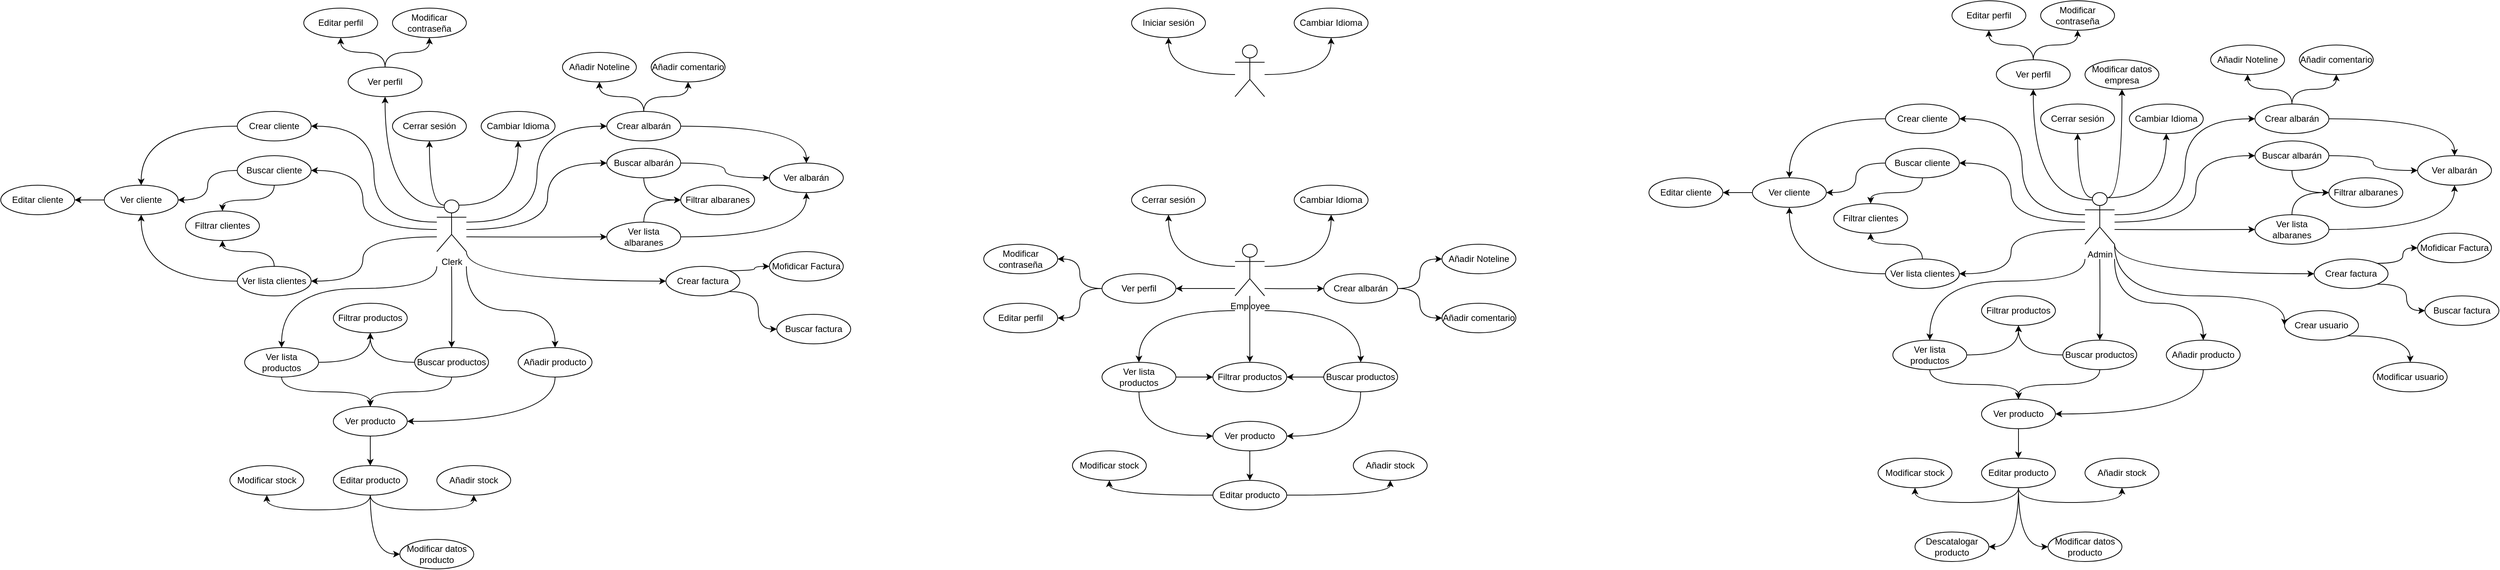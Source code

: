 <mxfile version="24.5.3" type="device">
  <diagram id="t-pnMxglqVL1bs8oML7X" name="Página-1">
    <mxGraphModel dx="4131" dy="1045" grid="1" gridSize="10" guides="1" tooltips="1" connect="1" arrows="1" fold="1" page="1" pageScale="1" pageWidth="1169" pageHeight="827" math="0" shadow="0">
      <root>
        <mxCell id="0" />
        <mxCell id="1" parent="0" />
        <mxCell id="mmlNpVnvn-ikq8rBzPxx-4" style="edgeStyle=orthogonalEdgeStyle;orthogonalLoop=1;jettySize=auto;html=1;entryX=0.5;entryY=1;entryDx=0;entryDy=0;curved=1;" parent="1" target="mmlNpVnvn-ikq8rBzPxx-2" edge="1">
          <mxGeometry relative="1" as="geometry">
            <mxPoint x="280" y="210" as="sourcePoint" />
          </mxGeometry>
        </mxCell>
        <mxCell id="mmlNpVnvn-ikq8rBzPxx-5" style="edgeStyle=orthogonalEdgeStyle;curved=1;orthogonalLoop=1;jettySize=auto;html=1;entryX=0.5;entryY=1;entryDx=0;entryDy=0;" parent="1" target="mmlNpVnvn-ikq8rBzPxx-3" edge="1">
          <mxGeometry relative="1" as="geometry">
            <mxPoint x="320" y="210" as="sourcePoint" />
          </mxGeometry>
        </mxCell>
        <mxCell id="mmlNpVnvn-ikq8rBzPxx-1" value="Invitado&lt;br&gt;" style="shape=umlActor;verticalLabelPosition=bottom;labelBackgroundColor=none;verticalAlign=top;html=1;outlineConnect=0;fontColor=#FFFFFF;" parent="1" vertex="1">
          <mxGeometry x="280" y="170" width="40" height="70" as="geometry" />
        </mxCell>
        <mxCell id="mmlNpVnvn-ikq8rBzPxx-2" value="Iniciar sesión" style="ellipse;whiteSpace=wrap;html=1;align=center;" parent="1" vertex="1">
          <mxGeometry x="140" y="120" width="100" height="40" as="geometry" />
        </mxCell>
        <mxCell id="mmlNpVnvn-ikq8rBzPxx-3" value="Cambiar Idioma" style="ellipse;whiteSpace=wrap;html=1;align=center;" parent="1" vertex="1">
          <mxGeometry x="360" y="120" width="100" height="40" as="geometry" />
        </mxCell>
        <mxCell id="mmlNpVnvn-ikq8rBzPxx-26" style="edgeStyle=orthogonalEdgeStyle;curved=1;orthogonalLoop=1;jettySize=auto;html=1;entryX=1;entryY=0.5;entryDx=0;entryDy=0;" parent="1" target="mmlNpVnvn-ikq8rBzPxx-13" edge="1">
          <mxGeometry relative="1" as="geometry">
            <mxPoint x="280" y="500" as="sourcePoint" />
            <Array as="points">
              <mxPoint x="280" y="500" />
            </Array>
          </mxGeometry>
        </mxCell>
        <mxCell id="mmlNpVnvn-ikq8rBzPxx-27" style="edgeStyle=orthogonalEdgeStyle;curved=1;orthogonalLoop=1;jettySize=auto;html=1;entryX=0;entryY=0.5;entryDx=0;entryDy=0;" parent="1" target="mmlNpVnvn-ikq8rBzPxx-21" edge="1">
          <mxGeometry relative="1" as="geometry">
            <mxPoint x="320" y="500" as="sourcePoint" />
          </mxGeometry>
        </mxCell>
        <mxCell id="mmlNpVnvn-ikq8rBzPxx-29" style="edgeStyle=orthogonalEdgeStyle;curved=1;orthogonalLoop=1;jettySize=auto;html=1;entryX=0.5;entryY=1;entryDx=0;entryDy=0;" parent="1" target="mmlNpVnvn-ikq8rBzPxx-11" edge="1">
          <mxGeometry relative="1" as="geometry">
            <mxPoint x="280" y="470" as="sourcePoint" />
          </mxGeometry>
        </mxCell>
        <mxCell id="mmlNpVnvn-ikq8rBzPxx-30" style="edgeStyle=orthogonalEdgeStyle;curved=1;orthogonalLoop=1;jettySize=auto;html=1;entryX=0.5;entryY=1;entryDx=0;entryDy=0;" parent="1" target="mmlNpVnvn-ikq8rBzPxx-12" edge="1">
          <mxGeometry relative="1" as="geometry">
            <mxPoint x="320" y="470" as="sourcePoint" />
          </mxGeometry>
        </mxCell>
        <mxCell id="mmlNpVnvn-ikq8rBzPxx-33" style="edgeStyle=orthogonalEdgeStyle;curved=1;orthogonalLoop=1;jettySize=auto;html=1;entryX=0.5;entryY=0;entryDx=0;entryDy=0;" parent="1" target="mmlNpVnvn-ikq8rBzPxx-16" edge="1">
          <mxGeometry relative="1" as="geometry">
            <mxPoint x="320" y="530" as="sourcePoint" />
          </mxGeometry>
        </mxCell>
        <mxCell id="mmlNpVnvn-ikq8rBzPxx-45" style="edgeStyle=orthogonalEdgeStyle;curved=1;orthogonalLoop=1;jettySize=auto;html=1;entryX=0.5;entryY=0;entryDx=0;entryDy=0;" parent="1" target="mmlNpVnvn-ikq8rBzPxx-43" edge="1">
          <mxGeometry relative="1" as="geometry">
            <mxPoint x="280" y="530" as="sourcePoint" />
          </mxGeometry>
        </mxCell>
        <mxCell id="y_pkQ9m9Z_-Nu_0SvpAD-1" value="" style="edgeStyle=orthogonalEdgeStyle;rounded=0;orthogonalLoop=1;jettySize=auto;html=1;" edge="1" parent="1" source="mmlNpVnvn-ikq8rBzPxx-8" target="mmlNpVnvn-ikq8rBzPxx-46">
          <mxGeometry relative="1" as="geometry" />
        </mxCell>
        <mxCell id="mmlNpVnvn-ikq8rBzPxx-8" value="Employee" style="shape=umlActor;verticalLabelPosition=bottom;labelBackgroundColor=none;verticalAlign=top;html=1;outlineConnect=0;" parent="1" vertex="1">
          <mxGeometry x="280" y="440" width="40" height="70" as="geometry" />
        </mxCell>
        <mxCell id="mmlNpVnvn-ikq8rBzPxx-11" value="Cerrar sesión" style="ellipse;whiteSpace=wrap;html=1;align=center;" parent="1" vertex="1">
          <mxGeometry x="140" y="360" width="100" height="40" as="geometry" />
        </mxCell>
        <mxCell id="mmlNpVnvn-ikq8rBzPxx-12" value="Cambiar Idioma" style="ellipse;whiteSpace=wrap;html=1;align=center;" parent="1" vertex="1">
          <mxGeometry x="360" y="360" width="100" height="40" as="geometry" />
        </mxCell>
        <mxCell id="mmlNpVnvn-ikq8rBzPxx-39" style="edgeStyle=orthogonalEdgeStyle;curved=1;orthogonalLoop=1;jettySize=auto;html=1;exitX=0;exitY=0.5;exitDx=0;exitDy=0;entryX=1;entryY=0.5;entryDx=0;entryDy=0;" parent="1" source="mmlNpVnvn-ikq8rBzPxx-13" target="mmlNpVnvn-ikq8rBzPxx-14" edge="1">
          <mxGeometry relative="1" as="geometry" />
        </mxCell>
        <mxCell id="mmlNpVnvn-ikq8rBzPxx-40" style="edgeStyle=orthogonalEdgeStyle;curved=1;orthogonalLoop=1;jettySize=auto;html=1;exitX=0;exitY=0.5;exitDx=0;exitDy=0;entryX=1;entryY=0.5;entryDx=0;entryDy=0;" parent="1" source="mmlNpVnvn-ikq8rBzPxx-13" target="mmlNpVnvn-ikq8rBzPxx-15" edge="1">
          <mxGeometry relative="1" as="geometry" />
        </mxCell>
        <mxCell id="mmlNpVnvn-ikq8rBzPxx-13" value="Ver perfil" style="ellipse;whiteSpace=wrap;html=1;align=center;" parent="1" vertex="1">
          <mxGeometry x="100" y="480" width="100" height="40" as="geometry" />
        </mxCell>
        <mxCell id="mmlNpVnvn-ikq8rBzPxx-14" value="Modificar contraseña" style="ellipse;whiteSpace=wrap;html=1;align=center;" parent="1" vertex="1">
          <mxGeometry x="-60" y="440" width="100" height="40" as="geometry" />
        </mxCell>
        <mxCell id="mmlNpVnvn-ikq8rBzPxx-15" value="Editar perfil" style="ellipse;whiteSpace=wrap;html=1;align=center;" parent="1" vertex="1">
          <mxGeometry x="-60" y="520" width="100" height="40" as="geometry" />
        </mxCell>
        <mxCell id="mmlNpVnvn-ikq8rBzPxx-34" style="edgeStyle=orthogonalEdgeStyle;curved=1;orthogonalLoop=1;jettySize=auto;html=1;exitX=0.5;exitY=1;exitDx=0;exitDy=0;entryX=1;entryY=0.5;entryDx=0;entryDy=0;" parent="1" source="mmlNpVnvn-ikq8rBzPxx-16" target="mmlNpVnvn-ikq8rBzPxx-17" edge="1">
          <mxGeometry relative="1" as="geometry" />
        </mxCell>
        <mxCell id="mmlNpVnvn-ikq8rBzPxx-48" style="edgeStyle=orthogonalEdgeStyle;curved=1;orthogonalLoop=1;jettySize=auto;html=1;exitX=0;exitY=0.5;exitDx=0;exitDy=0;entryX=1;entryY=0.5;entryDx=0;entryDy=0;" parent="1" source="mmlNpVnvn-ikq8rBzPxx-16" target="mmlNpVnvn-ikq8rBzPxx-46" edge="1">
          <mxGeometry relative="1" as="geometry" />
        </mxCell>
        <mxCell id="mmlNpVnvn-ikq8rBzPxx-16" value="Buscar productos" style="ellipse;whiteSpace=wrap;html=1;align=center;" parent="1" vertex="1">
          <mxGeometry x="400" y="600" width="100" height="40" as="geometry" />
        </mxCell>
        <mxCell id="mmlNpVnvn-ikq8rBzPxx-35" style="edgeStyle=orthogonalEdgeStyle;curved=1;orthogonalLoop=1;jettySize=auto;html=1;exitX=0.5;exitY=1;exitDx=0;exitDy=0;entryX=0.5;entryY=0;entryDx=0;entryDy=0;" parent="1" source="mmlNpVnvn-ikq8rBzPxx-17" edge="1">
          <mxGeometry relative="1" as="geometry">
            <mxPoint x="300" y="760" as="targetPoint" />
          </mxGeometry>
        </mxCell>
        <mxCell id="mmlNpVnvn-ikq8rBzPxx-17" value="Ver producto" style="ellipse;whiteSpace=wrap;html=1;align=center;" parent="1" vertex="1">
          <mxGeometry x="250" y="680" width="100" height="40" as="geometry" />
        </mxCell>
        <mxCell id="mmlNpVnvn-ikq8rBzPxx-36" style="edgeStyle=orthogonalEdgeStyle;curved=1;orthogonalLoop=1;jettySize=auto;html=1;exitX=1;exitY=0.5;exitDx=0;exitDy=0;entryX=0.5;entryY=1;entryDx=0;entryDy=0;" parent="1" target="mmlNpVnvn-ikq8rBzPxx-20" edge="1">
          <mxGeometry relative="1" as="geometry">
            <mxPoint x="350" y="780" as="sourcePoint" />
          </mxGeometry>
        </mxCell>
        <mxCell id="mmlNpVnvn-ikq8rBzPxx-42" style="edgeStyle=orthogonalEdgeStyle;curved=1;orthogonalLoop=1;jettySize=auto;html=1;exitX=0;exitY=0.5;exitDx=0;exitDy=0;entryX=0.5;entryY=1;entryDx=0;entryDy=0;" parent="1" target="mmlNpVnvn-ikq8rBzPxx-19" edge="1">
          <mxGeometry relative="1" as="geometry">
            <mxPoint x="250" y="780" as="sourcePoint" />
          </mxGeometry>
        </mxCell>
        <mxCell id="mmlNpVnvn-ikq8rBzPxx-19" value="Modificar stock" style="ellipse;whiteSpace=wrap;html=1;align=center;" parent="1" vertex="1">
          <mxGeometry x="60" y="720" width="100" height="40" as="geometry" />
        </mxCell>
        <mxCell id="mmlNpVnvn-ikq8rBzPxx-20" value="Añadir stock" style="ellipse;whiteSpace=wrap;html=1;align=center;" parent="1" vertex="1">
          <mxGeometry x="440" y="720" width="100" height="40" as="geometry" />
        </mxCell>
        <mxCell id="mmlNpVnvn-ikq8rBzPxx-31" style="edgeStyle=orthogonalEdgeStyle;curved=1;orthogonalLoop=1;jettySize=auto;html=1;exitX=1;exitY=0.5;exitDx=0;exitDy=0;entryX=0;entryY=0.5;entryDx=0;entryDy=0;" parent="1" source="mmlNpVnvn-ikq8rBzPxx-21" target="mmlNpVnvn-ikq8rBzPxx-22" edge="1">
          <mxGeometry relative="1" as="geometry" />
        </mxCell>
        <mxCell id="mmlNpVnvn-ikq8rBzPxx-32" style="edgeStyle=orthogonalEdgeStyle;curved=1;orthogonalLoop=1;jettySize=auto;html=1;exitX=1;exitY=0.5;exitDx=0;exitDy=0;entryX=0;entryY=0.5;entryDx=0;entryDy=0;" parent="1" source="mmlNpVnvn-ikq8rBzPxx-21" target="mmlNpVnvn-ikq8rBzPxx-24" edge="1">
          <mxGeometry relative="1" as="geometry" />
        </mxCell>
        <mxCell id="mmlNpVnvn-ikq8rBzPxx-21" value="Crear albarán" style="ellipse;whiteSpace=wrap;html=1;align=center;" parent="1" vertex="1">
          <mxGeometry x="400" y="480" width="100" height="40" as="geometry" />
        </mxCell>
        <mxCell id="mmlNpVnvn-ikq8rBzPxx-22" value="Añadir Noteline" style="ellipse;whiteSpace=wrap;html=1;align=center;" parent="1" vertex="1">
          <mxGeometry x="560" y="440" width="100" height="40" as="geometry" />
        </mxCell>
        <mxCell id="mmlNpVnvn-ikq8rBzPxx-24" value="Añadir comentario" style="ellipse;whiteSpace=wrap;html=1;align=center;" parent="1" vertex="1">
          <mxGeometry x="560" y="520" width="100" height="40" as="geometry" />
        </mxCell>
        <mxCell id="mmlNpVnvn-ikq8rBzPxx-44" style="edgeStyle=orthogonalEdgeStyle;curved=1;orthogonalLoop=1;jettySize=auto;html=1;exitX=0.5;exitY=1;exitDx=0;exitDy=0;entryX=0;entryY=0.5;entryDx=0;entryDy=0;" parent="1" source="mmlNpVnvn-ikq8rBzPxx-43" target="mmlNpVnvn-ikq8rBzPxx-17" edge="1">
          <mxGeometry relative="1" as="geometry" />
        </mxCell>
        <mxCell id="mmlNpVnvn-ikq8rBzPxx-47" style="edgeStyle=orthogonalEdgeStyle;curved=1;orthogonalLoop=1;jettySize=auto;html=1;exitX=1;exitY=0.5;exitDx=0;exitDy=0;entryX=0;entryY=0.5;entryDx=0;entryDy=0;" parent="1" source="mmlNpVnvn-ikq8rBzPxx-43" target="mmlNpVnvn-ikq8rBzPxx-46" edge="1">
          <mxGeometry relative="1" as="geometry" />
        </mxCell>
        <mxCell id="mmlNpVnvn-ikq8rBzPxx-43" value="Ver lista productos" style="ellipse;whiteSpace=wrap;html=1;align=center;" parent="1" vertex="1">
          <mxGeometry x="100" y="600" width="100" height="40" as="geometry" />
        </mxCell>
        <mxCell id="mmlNpVnvn-ikq8rBzPxx-46" value="Filtrar productos" style="ellipse;whiteSpace=wrap;html=1;align=center;" parent="1" vertex="1">
          <mxGeometry x="250" y="600" width="100" height="40" as="geometry" />
        </mxCell>
        <mxCell id="mmlNpVnvn-ikq8rBzPxx-91" value="Editar producto" style="ellipse;whiteSpace=wrap;html=1;align=center;" parent="1" vertex="1">
          <mxGeometry x="250" y="760" width="100" height="40" as="geometry" />
        </mxCell>
        <mxCell id="y_pkQ9m9Z_-Nu_0SvpAD-2" style="edgeStyle=orthogonalEdgeStyle;curved=1;orthogonalLoop=1;jettySize=auto;html=1;entryX=0;entryY=0.5;entryDx=0;entryDy=0;" edge="1" parent="1" target="y_pkQ9m9Z_-Nu_0SvpAD-38">
          <mxGeometry relative="1" as="geometry">
            <mxPoint x="-760" y="410" as="sourcePoint" />
          </mxGeometry>
        </mxCell>
        <mxCell id="y_pkQ9m9Z_-Nu_0SvpAD-3" style="edgeStyle=orthogonalEdgeStyle;curved=1;orthogonalLoop=1;jettySize=auto;html=1;entryX=0.5;entryY=1;entryDx=0;entryDy=0;exitX=0.75;exitY=0.1;exitDx=0;exitDy=0;exitPerimeter=0;" edge="1" parent="1" source="y_pkQ9m9Z_-Nu_0SvpAD-15" target="y_pkQ9m9Z_-Nu_0SvpAD-17">
          <mxGeometry relative="1" as="geometry">
            <mxPoint x="-760" y="390" as="sourcePoint" />
          </mxGeometry>
        </mxCell>
        <mxCell id="y_pkQ9m9Z_-Nu_0SvpAD-4" style="edgeStyle=orthogonalEdgeStyle;curved=1;orthogonalLoop=1;jettySize=auto;html=1;entryX=0.5;entryY=0;entryDx=0;entryDy=0;" edge="1" parent="1" target="y_pkQ9m9Z_-Nu_0SvpAD-43">
          <mxGeometry relative="1" as="geometry">
            <mxPoint x="-800" y="470" as="sourcePoint" />
            <Array as="points">
              <mxPoint x="-800" y="500" />
              <mxPoint x="-1010" y="500" />
            </Array>
          </mxGeometry>
        </mxCell>
        <mxCell id="y_pkQ9m9Z_-Nu_0SvpAD-5" style="edgeStyle=orthogonalEdgeStyle;curved=1;orthogonalLoop=1;jettySize=auto;html=1;" edge="1" parent="1" target="y_pkQ9m9Z_-Nu_0SvpAD-25">
          <mxGeometry relative="1" as="geometry">
            <mxPoint x="-780" y="470" as="sourcePoint" />
          </mxGeometry>
        </mxCell>
        <mxCell id="y_pkQ9m9Z_-Nu_0SvpAD-6" style="edgeStyle=orthogonalEdgeStyle;curved=1;orthogonalLoop=1;jettySize=auto;html=1;entryX=0.5;entryY=0;entryDx=0;entryDy=0;" edge="1" parent="1" target="y_pkQ9m9Z_-Nu_0SvpAD-46">
          <mxGeometry relative="1" as="geometry">
            <mxPoint x="-760" y="470" as="sourcePoint" />
            <Array as="points">
              <mxPoint x="-760" y="530" />
              <mxPoint x="-640" y="530" />
            </Array>
          </mxGeometry>
        </mxCell>
        <mxCell id="y_pkQ9m9Z_-Nu_0SvpAD-7" style="edgeStyle=orthogonalEdgeStyle;curved=1;orthogonalLoop=1;jettySize=auto;html=1;entryX=0.5;entryY=1;entryDx=0;entryDy=0;" edge="1" parent="1" target="y_pkQ9m9Z_-Nu_0SvpAD-20">
          <mxGeometry relative="1" as="geometry">
            <mxPoint x="-790" y="390" as="sourcePoint" />
            <Array as="points">
              <mxPoint x="-870" y="390" />
            </Array>
          </mxGeometry>
        </mxCell>
        <mxCell id="y_pkQ9m9Z_-Nu_0SvpAD-8" style="edgeStyle=orthogonalEdgeStyle;curved=1;orthogonalLoop=1;jettySize=auto;html=1;entryX=1;entryY=0.5;entryDx=0;entryDy=0;" edge="1" parent="1" target="y_pkQ9m9Z_-Nu_0SvpAD-54">
          <mxGeometry relative="1" as="geometry">
            <mxPoint x="-800" y="410" as="sourcePoint" />
          </mxGeometry>
        </mxCell>
        <mxCell id="y_pkQ9m9Z_-Nu_0SvpAD-9" style="edgeStyle=orthogonalEdgeStyle;curved=1;orthogonalLoop=1;jettySize=auto;html=1;entryX=1;entryY=0.5;entryDx=0;entryDy=0;" edge="1" parent="1" target="y_pkQ9m9Z_-Nu_0SvpAD-57">
          <mxGeometry relative="1" as="geometry">
            <mxPoint x="-800" y="420" as="sourcePoint" />
            <Array as="points">
              <mxPoint x="-900" y="420" />
              <mxPoint x="-900" y="340" />
            </Array>
          </mxGeometry>
        </mxCell>
        <mxCell id="y_pkQ9m9Z_-Nu_0SvpAD-10" style="edgeStyle=orthogonalEdgeStyle;curved=1;orthogonalLoop=1;jettySize=auto;html=1;entryX=1;entryY=0.5;entryDx=0;entryDy=0;" edge="1" parent="1" target="y_pkQ9m9Z_-Nu_0SvpAD-52">
          <mxGeometry relative="1" as="geometry">
            <mxPoint x="-800" y="430" as="sourcePoint" />
            <Array as="points">
              <mxPoint x="-900" y="430" />
              <mxPoint x="-900" y="490" />
            </Array>
          </mxGeometry>
        </mxCell>
        <mxCell id="y_pkQ9m9Z_-Nu_0SvpAD-11" style="edgeStyle=orthogonalEdgeStyle;curved=1;orthogonalLoop=1;jettySize=auto;html=1;exitX=0.25;exitY=0.1;exitDx=0;exitDy=0;exitPerimeter=0;entryX=0.5;entryY=1;entryDx=0;entryDy=0;" edge="1" parent="1" source="y_pkQ9m9Z_-Nu_0SvpAD-15" target="y_pkQ9m9Z_-Nu_0SvpAD-16">
          <mxGeometry relative="1" as="geometry">
            <Array as="points">
              <mxPoint x="-810" y="387" />
            </Array>
          </mxGeometry>
        </mxCell>
        <mxCell id="y_pkQ9m9Z_-Nu_0SvpAD-13" style="edgeStyle=orthogonalEdgeStyle;curved=1;orthogonalLoop=1;jettySize=auto;html=1;entryX=0;entryY=0.5;entryDx=0;entryDy=0;" edge="1" parent="1" target="y_pkQ9m9Z_-Nu_0SvpAD-64">
          <mxGeometry relative="1" as="geometry">
            <mxPoint x="-760" y="420" as="sourcePoint" />
            <Array as="points">
              <mxPoint x="-650" y="420" />
              <mxPoint x="-650" y="330" />
            </Array>
          </mxGeometry>
        </mxCell>
        <mxCell id="y_pkQ9m9Z_-Nu_0SvpAD-14" style="edgeStyle=orthogonalEdgeStyle;curved=1;orthogonalLoop=1;jettySize=auto;html=1;entryX=0;entryY=0.5;entryDx=0;entryDy=0;" edge="1" parent="1" target="y_pkQ9m9Z_-Nu_0SvpAD-67">
          <mxGeometry relative="1" as="geometry">
            <mxPoint x="-760" y="430" as="sourcePoint" />
          </mxGeometry>
        </mxCell>
        <mxCell id="y_pkQ9m9Z_-Nu_0SvpAD-72" style="edgeStyle=orthogonalEdgeStyle;rounded=0;orthogonalLoop=1;jettySize=auto;html=1;exitX=1;exitY=1;exitDx=0;exitDy=0;exitPerimeter=0;entryX=0;entryY=0.5;entryDx=0;entryDy=0;curved=1;" edge="1" parent="1" source="y_pkQ9m9Z_-Nu_0SvpAD-15" target="y_pkQ9m9Z_-Nu_0SvpAD-70">
          <mxGeometry relative="1" as="geometry" />
        </mxCell>
        <mxCell id="y_pkQ9m9Z_-Nu_0SvpAD-15" value="Clerk" style="shape=umlActor;verticalLabelPosition=bottom;labelBackgroundColor=none;verticalAlign=top;html=1;outlineConnect=0;" vertex="1" parent="1">
          <mxGeometry x="-800" y="380" width="40" height="70" as="geometry" />
        </mxCell>
        <mxCell id="y_pkQ9m9Z_-Nu_0SvpAD-16" value="Cerrar sesión" style="ellipse;whiteSpace=wrap;html=1;align=center;" vertex="1" parent="1">
          <mxGeometry x="-860" y="260" width="100" height="40" as="geometry" />
        </mxCell>
        <mxCell id="y_pkQ9m9Z_-Nu_0SvpAD-17" value="Cambiar Idioma" style="ellipse;whiteSpace=wrap;html=1;align=center;" vertex="1" parent="1">
          <mxGeometry x="-740" y="260" width="100" height="40" as="geometry" />
        </mxCell>
        <mxCell id="y_pkQ9m9Z_-Nu_0SvpAD-18" style="edgeStyle=orthogonalEdgeStyle;curved=1;orthogonalLoop=1;jettySize=auto;html=1;exitX=0.5;exitY=0;exitDx=0;exitDy=0;entryX=0.5;entryY=1;entryDx=0;entryDy=0;" edge="1" parent="1" source="y_pkQ9m9Z_-Nu_0SvpAD-20" target="y_pkQ9m9Z_-Nu_0SvpAD-22">
          <mxGeometry relative="1" as="geometry" />
        </mxCell>
        <mxCell id="y_pkQ9m9Z_-Nu_0SvpAD-19" style="edgeStyle=orthogonalEdgeStyle;curved=1;orthogonalLoop=1;jettySize=auto;html=1;exitX=0.5;exitY=0;exitDx=0;exitDy=0;entryX=0.5;entryY=1;entryDx=0;entryDy=0;" edge="1" parent="1" source="y_pkQ9m9Z_-Nu_0SvpAD-20" target="y_pkQ9m9Z_-Nu_0SvpAD-21">
          <mxGeometry relative="1" as="geometry" />
        </mxCell>
        <mxCell id="y_pkQ9m9Z_-Nu_0SvpAD-20" value="Ver perfil" style="ellipse;whiteSpace=wrap;html=1;align=center;" vertex="1" parent="1">
          <mxGeometry x="-920" y="200" width="100" height="40" as="geometry" />
        </mxCell>
        <mxCell id="y_pkQ9m9Z_-Nu_0SvpAD-21" value="Modificar contraseña" style="ellipse;whiteSpace=wrap;html=1;align=center;" vertex="1" parent="1">
          <mxGeometry x="-860" y="120" width="100" height="40" as="geometry" />
        </mxCell>
        <mxCell id="y_pkQ9m9Z_-Nu_0SvpAD-22" value="Editar perfil" style="ellipse;whiteSpace=wrap;html=1;align=center;" vertex="1" parent="1">
          <mxGeometry x="-980" y="120" width="100" height="40" as="geometry" />
        </mxCell>
        <mxCell id="y_pkQ9m9Z_-Nu_0SvpAD-23" style="edgeStyle=orthogonalEdgeStyle;curved=1;orthogonalLoop=1;jettySize=auto;html=1;exitX=0.5;exitY=1;exitDx=0;exitDy=0;entryX=0.5;entryY=0;entryDx=0;entryDy=0;" edge="1" parent="1" source="y_pkQ9m9Z_-Nu_0SvpAD-25" target="y_pkQ9m9Z_-Nu_0SvpAD-27">
          <mxGeometry relative="1" as="geometry" />
        </mxCell>
        <mxCell id="y_pkQ9m9Z_-Nu_0SvpAD-24" style="edgeStyle=orthogonalEdgeStyle;curved=1;orthogonalLoop=1;jettySize=auto;html=1;exitX=0;exitY=0.5;exitDx=0;exitDy=0;" edge="1" parent="1" source="y_pkQ9m9Z_-Nu_0SvpAD-25" target="y_pkQ9m9Z_-Nu_0SvpAD-44">
          <mxGeometry relative="1" as="geometry">
            <mxPoint x="-870" y="551" as="targetPoint" />
          </mxGeometry>
        </mxCell>
        <mxCell id="y_pkQ9m9Z_-Nu_0SvpAD-25" value="Buscar productos" style="ellipse;whiteSpace=wrap;html=1;align=center;" vertex="1" parent="1">
          <mxGeometry x="-830" y="580" width="100" height="40" as="geometry" />
        </mxCell>
        <mxCell id="y_pkQ9m9Z_-Nu_0SvpAD-26" style="edgeStyle=orthogonalEdgeStyle;curved=1;orthogonalLoop=1;jettySize=auto;html=1;exitX=0.5;exitY=1;exitDx=0;exitDy=0;entryX=0.5;entryY=0;entryDx=0;entryDy=0;" edge="1" parent="1" source="y_pkQ9m9Z_-Nu_0SvpAD-27" target="y_pkQ9m9Z_-Nu_0SvpAD-32">
          <mxGeometry relative="1" as="geometry" />
        </mxCell>
        <mxCell id="y_pkQ9m9Z_-Nu_0SvpAD-27" value="Ver producto" style="ellipse;whiteSpace=wrap;html=1;align=center;" vertex="1" parent="1">
          <mxGeometry x="-940" y="660" width="100" height="40" as="geometry" />
        </mxCell>
        <mxCell id="y_pkQ9m9Z_-Nu_0SvpAD-28" style="edgeStyle=orthogonalEdgeStyle;curved=1;orthogonalLoop=1;jettySize=auto;html=1;exitX=0.5;exitY=1;exitDx=0;exitDy=0;entryX=0.5;entryY=1;entryDx=0;entryDy=0;" edge="1" parent="1" source="y_pkQ9m9Z_-Nu_0SvpAD-32" target="y_pkQ9m9Z_-Nu_0SvpAD-34">
          <mxGeometry relative="1" as="geometry" />
        </mxCell>
        <mxCell id="y_pkQ9m9Z_-Nu_0SvpAD-29" style="edgeStyle=orthogonalEdgeStyle;curved=1;orthogonalLoop=1;jettySize=auto;html=1;exitX=0.5;exitY=1;exitDx=0;exitDy=0;entryX=0.5;entryY=1;entryDx=0;entryDy=0;" edge="1" parent="1" source="y_pkQ9m9Z_-Nu_0SvpAD-32" target="y_pkQ9m9Z_-Nu_0SvpAD-33">
          <mxGeometry relative="1" as="geometry" />
        </mxCell>
        <mxCell id="y_pkQ9m9Z_-Nu_0SvpAD-31" style="edgeStyle=orthogonalEdgeStyle;curved=1;orthogonalLoop=1;jettySize=auto;html=1;exitX=0.5;exitY=1;exitDx=0;exitDy=0;entryX=0;entryY=0.5;entryDx=0;entryDy=0;" edge="1" parent="1" source="y_pkQ9m9Z_-Nu_0SvpAD-32" target="y_pkQ9m9Z_-Nu_0SvpAD-49">
          <mxGeometry relative="1" as="geometry" />
        </mxCell>
        <mxCell id="y_pkQ9m9Z_-Nu_0SvpAD-32" value="Editar producto" style="ellipse;whiteSpace=wrap;html=1;align=center;" vertex="1" parent="1">
          <mxGeometry x="-940" y="740" width="100" height="40" as="geometry" />
        </mxCell>
        <mxCell id="y_pkQ9m9Z_-Nu_0SvpAD-33" value="Modificar stock" style="ellipse;whiteSpace=wrap;html=1;align=center;" vertex="1" parent="1">
          <mxGeometry x="-1080" y="740" width="100" height="40" as="geometry" />
        </mxCell>
        <mxCell id="y_pkQ9m9Z_-Nu_0SvpAD-34" value="Añadir stock" style="ellipse;whiteSpace=wrap;html=1;align=center;" vertex="1" parent="1">
          <mxGeometry x="-800" y="740" width="100" height="40" as="geometry" />
        </mxCell>
        <mxCell id="y_pkQ9m9Z_-Nu_0SvpAD-35" style="edgeStyle=orthogonalEdgeStyle;curved=1;orthogonalLoop=1;jettySize=auto;html=1;exitX=0.5;exitY=0;exitDx=0;exitDy=0;entryX=0.5;entryY=1;entryDx=0;entryDy=0;" edge="1" parent="1" source="y_pkQ9m9Z_-Nu_0SvpAD-38" target="y_pkQ9m9Z_-Nu_0SvpAD-39">
          <mxGeometry relative="1" as="geometry" />
        </mxCell>
        <mxCell id="y_pkQ9m9Z_-Nu_0SvpAD-36" style="edgeStyle=orthogonalEdgeStyle;curved=1;orthogonalLoop=1;jettySize=auto;html=1;exitX=0.5;exitY=0;exitDx=0;exitDy=0;entryX=0.5;entryY=1;entryDx=0;entryDy=0;" edge="1" parent="1" source="y_pkQ9m9Z_-Nu_0SvpAD-38" target="y_pkQ9m9Z_-Nu_0SvpAD-40">
          <mxGeometry relative="1" as="geometry" />
        </mxCell>
        <mxCell id="y_pkQ9m9Z_-Nu_0SvpAD-37" style="edgeStyle=orthogonalEdgeStyle;curved=1;orthogonalLoop=1;jettySize=auto;html=1;exitX=1;exitY=0.5;exitDx=0;exitDy=0;entryX=0.5;entryY=0;entryDx=0;entryDy=0;" edge="1" parent="1" source="y_pkQ9m9Z_-Nu_0SvpAD-38" target="y_pkQ9m9Z_-Nu_0SvpAD-69">
          <mxGeometry relative="1" as="geometry" />
        </mxCell>
        <mxCell id="y_pkQ9m9Z_-Nu_0SvpAD-38" value="Crear albarán" style="ellipse;whiteSpace=wrap;html=1;align=center;" vertex="1" parent="1">
          <mxGeometry x="-570" y="260" width="100" height="40" as="geometry" />
        </mxCell>
        <mxCell id="y_pkQ9m9Z_-Nu_0SvpAD-39" value="Añadir Noteline" style="ellipse;whiteSpace=wrap;html=1;align=center;" vertex="1" parent="1">
          <mxGeometry x="-630" y="180" width="100" height="40" as="geometry" />
        </mxCell>
        <mxCell id="y_pkQ9m9Z_-Nu_0SvpAD-40" value="Añadir comentario" style="ellipse;whiteSpace=wrap;html=1;align=center;" vertex="1" parent="1">
          <mxGeometry x="-510" y="180" width="100" height="40" as="geometry" />
        </mxCell>
        <mxCell id="y_pkQ9m9Z_-Nu_0SvpAD-41" style="edgeStyle=orthogonalEdgeStyle;curved=1;orthogonalLoop=1;jettySize=auto;html=1;exitX=0.5;exitY=1;exitDx=0;exitDy=0;entryX=0.5;entryY=0;entryDx=0;entryDy=0;" edge="1" parent="1" source="y_pkQ9m9Z_-Nu_0SvpAD-43" target="y_pkQ9m9Z_-Nu_0SvpAD-27">
          <mxGeometry relative="1" as="geometry" />
        </mxCell>
        <mxCell id="y_pkQ9m9Z_-Nu_0SvpAD-42" style="edgeStyle=orthogonalEdgeStyle;curved=1;orthogonalLoop=1;jettySize=auto;html=1;exitX=1;exitY=0.5;exitDx=0;exitDy=0;entryX=0.5;entryY=1;entryDx=0;entryDy=0;" edge="1" parent="1" source="y_pkQ9m9Z_-Nu_0SvpAD-43" target="y_pkQ9m9Z_-Nu_0SvpAD-44">
          <mxGeometry relative="1" as="geometry" />
        </mxCell>
        <mxCell id="y_pkQ9m9Z_-Nu_0SvpAD-43" value="Ver lista productos" style="ellipse;whiteSpace=wrap;html=1;align=center;" vertex="1" parent="1">
          <mxGeometry x="-1060" y="580" width="100" height="40" as="geometry" />
        </mxCell>
        <mxCell id="y_pkQ9m9Z_-Nu_0SvpAD-44" value="Filtrar productos" style="ellipse;whiteSpace=wrap;html=1;align=center;" vertex="1" parent="1">
          <mxGeometry x="-940" y="520" width="100" height="40" as="geometry" />
        </mxCell>
        <mxCell id="y_pkQ9m9Z_-Nu_0SvpAD-45" style="edgeStyle=orthogonalEdgeStyle;curved=1;orthogonalLoop=1;jettySize=auto;html=1;exitX=0.5;exitY=1;exitDx=0;exitDy=0;entryX=1;entryY=0.5;entryDx=0;entryDy=0;" edge="1" parent="1" source="y_pkQ9m9Z_-Nu_0SvpAD-46" target="y_pkQ9m9Z_-Nu_0SvpAD-27">
          <mxGeometry relative="1" as="geometry" />
        </mxCell>
        <mxCell id="y_pkQ9m9Z_-Nu_0SvpAD-46" value="Añadir producto" style="ellipse;whiteSpace=wrap;html=1;align=center;" vertex="1" parent="1">
          <mxGeometry x="-690" y="580" width="100" height="40" as="geometry" />
        </mxCell>
        <mxCell id="y_pkQ9m9Z_-Nu_0SvpAD-49" value="Modificar datos producto" style="ellipse;whiteSpace=wrap;html=1;align=center;" vertex="1" parent="1">
          <mxGeometry x="-850" y="840" width="100" height="40" as="geometry" />
        </mxCell>
        <mxCell id="y_pkQ9m9Z_-Nu_0SvpAD-50" style="edgeStyle=orthogonalEdgeStyle;curved=1;orthogonalLoop=1;jettySize=auto;html=1;exitX=0;exitY=0.5;exitDx=0;exitDy=0;entryX=0.5;entryY=1;entryDx=0;entryDy=0;" edge="1" parent="1" source="y_pkQ9m9Z_-Nu_0SvpAD-52" target="y_pkQ9m9Z_-Nu_0SvpAD-59">
          <mxGeometry relative="1" as="geometry" />
        </mxCell>
        <mxCell id="y_pkQ9m9Z_-Nu_0SvpAD-51" style="edgeStyle=orthogonalEdgeStyle;curved=1;orthogonalLoop=1;jettySize=auto;html=1;exitX=0.5;exitY=0;exitDx=0;exitDy=0;entryX=0.5;entryY=1;entryDx=0;entryDy=0;" edge="1" parent="1" source="y_pkQ9m9Z_-Nu_0SvpAD-52" target="y_pkQ9m9Z_-Nu_0SvpAD-60">
          <mxGeometry relative="1" as="geometry" />
        </mxCell>
        <mxCell id="y_pkQ9m9Z_-Nu_0SvpAD-52" value="Ver lista clientes" style="ellipse;whiteSpace=wrap;html=1;align=center;" vertex="1" parent="1">
          <mxGeometry x="-1070" y="470" width="100" height="40" as="geometry" />
        </mxCell>
        <mxCell id="y_pkQ9m9Z_-Nu_0SvpAD-53" style="edgeStyle=orthogonalEdgeStyle;curved=1;orthogonalLoop=1;jettySize=auto;html=1;exitX=0;exitY=0.5;exitDx=0;exitDy=0;entryX=0.5;entryY=0;entryDx=0;entryDy=0;" edge="1" parent="1" source="y_pkQ9m9Z_-Nu_0SvpAD-54" target="y_pkQ9m9Z_-Nu_0SvpAD-59">
          <mxGeometry relative="1" as="geometry" />
        </mxCell>
        <mxCell id="y_pkQ9m9Z_-Nu_0SvpAD-54" value="Crear cliente" style="ellipse;whiteSpace=wrap;html=1;align=center;" vertex="1" parent="1">
          <mxGeometry x="-1070" y="260" width="100" height="40" as="geometry" />
        </mxCell>
        <mxCell id="y_pkQ9m9Z_-Nu_0SvpAD-55" style="edgeStyle=orthogonalEdgeStyle;curved=1;orthogonalLoop=1;jettySize=auto;html=1;exitX=0;exitY=0.5;exitDx=0;exitDy=0;entryX=1;entryY=0.5;entryDx=0;entryDy=0;" edge="1" parent="1" source="y_pkQ9m9Z_-Nu_0SvpAD-57" target="y_pkQ9m9Z_-Nu_0SvpAD-59">
          <mxGeometry relative="1" as="geometry" />
        </mxCell>
        <mxCell id="y_pkQ9m9Z_-Nu_0SvpAD-56" style="edgeStyle=orthogonalEdgeStyle;curved=1;orthogonalLoop=1;jettySize=auto;html=1;exitX=0.5;exitY=1;exitDx=0;exitDy=0;entryX=0.5;entryY=0;entryDx=0;entryDy=0;" edge="1" parent="1" source="y_pkQ9m9Z_-Nu_0SvpAD-57" target="y_pkQ9m9Z_-Nu_0SvpAD-60">
          <mxGeometry relative="1" as="geometry" />
        </mxCell>
        <mxCell id="y_pkQ9m9Z_-Nu_0SvpAD-57" value="Buscar cliente" style="ellipse;whiteSpace=wrap;html=1;align=center;" vertex="1" parent="1">
          <mxGeometry x="-1070" y="320" width="100" height="40" as="geometry" />
        </mxCell>
        <mxCell id="y_pkQ9m9Z_-Nu_0SvpAD-58" style="edgeStyle=orthogonalEdgeStyle;curved=1;orthogonalLoop=1;jettySize=auto;html=1;exitX=0;exitY=0.5;exitDx=0;exitDy=0;entryX=1;entryY=0.5;entryDx=0;entryDy=0;" edge="1" parent="1" source="y_pkQ9m9Z_-Nu_0SvpAD-59" target="y_pkQ9m9Z_-Nu_0SvpAD-61">
          <mxGeometry relative="1" as="geometry" />
        </mxCell>
        <mxCell id="y_pkQ9m9Z_-Nu_0SvpAD-59" value="Ver cliente" style="ellipse;whiteSpace=wrap;html=1;align=center;" vertex="1" parent="1">
          <mxGeometry x="-1250" y="360" width="100" height="40" as="geometry" />
        </mxCell>
        <mxCell id="y_pkQ9m9Z_-Nu_0SvpAD-60" value="Filtrar clientes" style="ellipse;whiteSpace=wrap;html=1;align=center;" vertex="1" parent="1">
          <mxGeometry x="-1140" y="395" width="100" height="40" as="geometry" />
        </mxCell>
        <mxCell id="y_pkQ9m9Z_-Nu_0SvpAD-61" value="Editar cliente" style="ellipse;whiteSpace=wrap;html=1;align=center;" vertex="1" parent="1">
          <mxGeometry x="-1390" y="360" width="100" height="40" as="geometry" />
        </mxCell>
        <mxCell id="y_pkQ9m9Z_-Nu_0SvpAD-62" style="edgeStyle=orthogonalEdgeStyle;curved=1;orthogonalLoop=1;jettySize=auto;html=1;exitX=0.5;exitY=1;exitDx=0;exitDy=0;entryX=0;entryY=0.5;entryDx=0;entryDy=0;" edge="1" parent="1" source="y_pkQ9m9Z_-Nu_0SvpAD-64" target="y_pkQ9m9Z_-Nu_0SvpAD-68">
          <mxGeometry relative="1" as="geometry" />
        </mxCell>
        <mxCell id="y_pkQ9m9Z_-Nu_0SvpAD-63" style="edgeStyle=orthogonalEdgeStyle;curved=1;orthogonalLoop=1;jettySize=auto;html=1;exitX=1;exitY=0.5;exitDx=0;exitDy=0;entryX=0;entryY=0.5;entryDx=0;entryDy=0;" edge="1" parent="1" source="y_pkQ9m9Z_-Nu_0SvpAD-64" target="y_pkQ9m9Z_-Nu_0SvpAD-69">
          <mxGeometry relative="1" as="geometry" />
        </mxCell>
        <mxCell id="y_pkQ9m9Z_-Nu_0SvpAD-64" value="Buscar albarán" style="ellipse;whiteSpace=wrap;html=1;align=center;" vertex="1" parent="1">
          <mxGeometry x="-570" y="310" width="100" height="40" as="geometry" />
        </mxCell>
        <mxCell id="y_pkQ9m9Z_-Nu_0SvpAD-65" style="edgeStyle=orthogonalEdgeStyle;curved=1;orthogonalLoop=1;jettySize=auto;html=1;exitX=0.5;exitY=0;exitDx=0;exitDy=0;" edge="1" parent="1" source="y_pkQ9m9Z_-Nu_0SvpAD-67">
          <mxGeometry relative="1" as="geometry">
            <mxPoint x="-470" y="380" as="targetPoint" />
            <Array as="points">
              <mxPoint x="-520" y="380" />
            </Array>
          </mxGeometry>
        </mxCell>
        <mxCell id="y_pkQ9m9Z_-Nu_0SvpAD-66" style="edgeStyle=orthogonalEdgeStyle;curved=1;orthogonalLoop=1;jettySize=auto;html=1;exitX=1;exitY=0.5;exitDx=0;exitDy=0;entryX=0.5;entryY=1;entryDx=0;entryDy=0;" edge="1" parent="1" source="y_pkQ9m9Z_-Nu_0SvpAD-67" target="y_pkQ9m9Z_-Nu_0SvpAD-69">
          <mxGeometry relative="1" as="geometry" />
        </mxCell>
        <mxCell id="y_pkQ9m9Z_-Nu_0SvpAD-67" value="Ver lista albaranes" style="ellipse;whiteSpace=wrap;html=1;align=center;" vertex="1" parent="1">
          <mxGeometry x="-570" y="410" width="100" height="40" as="geometry" />
        </mxCell>
        <mxCell id="y_pkQ9m9Z_-Nu_0SvpAD-68" value="Filtrar albaranes" style="ellipse;whiteSpace=wrap;html=1;align=center;" vertex="1" parent="1">
          <mxGeometry x="-470" y="360" width="100" height="40" as="geometry" />
        </mxCell>
        <mxCell id="y_pkQ9m9Z_-Nu_0SvpAD-69" value="Ver albarán" style="ellipse;whiteSpace=wrap;html=1;align=center;" vertex="1" parent="1">
          <mxGeometry x="-350" y="330" width="100" height="40" as="geometry" />
        </mxCell>
        <mxCell id="y_pkQ9m9Z_-Nu_0SvpAD-161" style="edgeStyle=orthogonalEdgeStyle;rounded=0;orthogonalLoop=1;jettySize=auto;html=1;exitX=1;exitY=0;exitDx=0;exitDy=0;entryX=0;entryY=0.5;entryDx=0;entryDy=0;curved=1;" edge="1" parent="1" source="y_pkQ9m9Z_-Nu_0SvpAD-70" target="y_pkQ9m9Z_-Nu_0SvpAD-160">
          <mxGeometry relative="1" as="geometry" />
        </mxCell>
        <mxCell id="y_pkQ9m9Z_-Nu_0SvpAD-163" style="edgeStyle=orthogonalEdgeStyle;rounded=0;orthogonalLoop=1;jettySize=auto;html=1;exitX=1;exitY=1;exitDx=0;exitDy=0;entryX=0;entryY=0.5;entryDx=0;entryDy=0;curved=1;" edge="1" parent="1" source="y_pkQ9m9Z_-Nu_0SvpAD-70" target="y_pkQ9m9Z_-Nu_0SvpAD-159">
          <mxGeometry relative="1" as="geometry">
            <mxPoint x="-350" y="560" as="targetPoint" />
          </mxGeometry>
        </mxCell>
        <mxCell id="y_pkQ9m9Z_-Nu_0SvpAD-70" value="Crear factura" style="ellipse;whiteSpace=wrap;html=1;align=center;" vertex="1" parent="1">
          <mxGeometry x="-490" y="470" width="100" height="40" as="geometry" />
        </mxCell>
        <mxCell id="y_pkQ9m9Z_-Nu_0SvpAD-76" style="edgeStyle=orthogonalEdgeStyle;curved=1;orthogonalLoop=1;jettySize=auto;html=1;entryX=0;entryY=0.5;entryDx=0;entryDy=0;" edge="1" parent="1" target="y_pkQ9m9Z_-Nu_0SvpAD-114">
          <mxGeometry relative="1" as="geometry">
            <mxPoint x="1470" y="400" as="sourcePoint" />
          </mxGeometry>
        </mxCell>
        <mxCell id="y_pkQ9m9Z_-Nu_0SvpAD-77" style="edgeStyle=orthogonalEdgeStyle;curved=1;orthogonalLoop=1;jettySize=auto;html=1;entryX=0.5;entryY=1;entryDx=0;entryDy=0;exitX=0.75;exitY=0.1;exitDx=0;exitDy=0;exitPerimeter=0;" edge="1" parent="1" source="y_pkQ9m9Z_-Nu_0SvpAD-91" target="y_pkQ9m9Z_-Nu_0SvpAD-93">
          <mxGeometry relative="1" as="geometry">
            <mxPoint x="1470" y="380" as="sourcePoint" />
          </mxGeometry>
        </mxCell>
        <mxCell id="y_pkQ9m9Z_-Nu_0SvpAD-78" style="edgeStyle=orthogonalEdgeStyle;curved=1;orthogonalLoop=1;jettySize=auto;html=1;entryX=0.5;entryY=0;entryDx=0;entryDy=0;" edge="1" parent="1" target="y_pkQ9m9Z_-Nu_0SvpAD-119">
          <mxGeometry relative="1" as="geometry">
            <mxPoint x="1430" y="460" as="sourcePoint" />
            <Array as="points">
              <mxPoint x="1430" y="490" />
              <mxPoint x="1220" y="490" />
            </Array>
          </mxGeometry>
        </mxCell>
        <mxCell id="y_pkQ9m9Z_-Nu_0SvpAD-79" style="edgeStyle=orthogonalEdgeStyle;curved=1;orthogonalLoop=1;jettySize=auto;html=1;" edge="1" parent="1" target="y_pkQ9m9Z_-Nu_0SvpAD-101">
          <mxGeometry relative="1" as="geometry">
            <mxPoint x="1450" y="460" as="sourcePoint" />
          </mxGeometry>
        </mxCell>
        <mxCell id="y_pkQ9m9Z_-Nu_0SvpAD-80" style="edgeStyle=orthogonalEdgeStyle;curved=1;orthogonalLoop=1;jettySize=auto;html=1;entryX=0.5;entryY=0;entryDx=0;entryDy=0;" edge="1" parent="1" target="y_pkQ9m9Z_-Nu_0SvpAD-122">
          <mxGeometry relative="1" as="geometry">
            <mxPoint x="1470" y="460" as="sourcePoint" />
            <Array as="points">
              <mxPoint x="1470" y="520" />
              <mxPoint x="1590" y="520" />
            </Array>
          </mxGeometry>
        </mxCell>
        <mxCell id="y_pkQ9m9Z_-Nu_0SvpAD-81" style="edgeStyle=orthogonalEdgeStyle;curved=1;orthogonalLoop=1;jettySize=auto;html=1;entryX=0.5;entryY=1;entryDx=0;entryDy=0;" edge="1" parent="1" target="y_pkQ9m9Z_-Nu_0SvpAD-96">
          <mxGeometry relative="1" as="geometry">
            <mxPoint x="1440" y="380" as="sourcePoint" />
            <Array as="points">
              <mxPoint x="1360" y="380" />
            </Array>
          </mxGeometry>
        </mxCell>
        <mxCell id="y_pkQ9m9Z_-Nu_0SvpAD-82" style="edgeStyle=orthogonalEdgeStyle;curved=1;orthogonalLoop=1;jettySize=auto;html=1;entryX=1;entryY=0.5;entryDx=0;entryDy=0;" edge="1" parent="1" target="y_pkQ9m9Z_-Nu_0SvpAD-130">
          <mxGeometry relative="1" as="geometry">
            <mxPoint x="1430" y="400" as="sourcePoint" />
          </mxGeometry>
        </mxCell>
        <mxCell id="y_pkQ9m9Z_-Nu_0SvpAD-83" style="edgeStyle=orthogonalEdgeStyle;curved=1;orthogonalLoop=1;jettySize=auto;html=1;entryX=1;entryY=0.5;entryDx=0;entryDy=0;" edge="1" parent="1" target="y_pkQ9m9Z_-Nu_0SvpAD-133">
          <mxGeometry relative="1" as="geometry">
            <mxPoint x="1430" y="410" as="sourcePoint" />
            <Array as="points">
              <mxPoint x="1330" y="410" />
              <mxPoint x="1330" y="330" />
            </Array>
          </mxGeometry>
        </mxCell>
        <mxCell id="y_pkQ9m9Z_-Nu_0SvpAD-84" style="edgeStyle=orthogonalEdgeStyle;curved=1;orthogonalLoop=1;jettySize=auto;html=1;entryX=1;entryY=0.5;entryDx=0;entryDy=0;" edge="1" parent="1" target="y_pkQ9m9Z_-Nu_0SvpAD-128">
          <mxGeometry relative="1" as="geometry">
            <mxPoint x="1430" y="420" as="sourcePoint" />
            <Array as="points">
              <mxPoint x="1330" y="420" />
              <mxPoint x="1330" y="480" />
            </Array>
          </mxGeometry>
        </mxCell>
        <mxCell id="y_pkQ9m9Z_-Nu_0SvpAD-85" style="edgeStyle=orthogonalEdgeStyle;curved=1;orthogonalLoop=1;jettySize=auto;html=1;exitX=0.25;exitY=0.1;exitDx=0;exitDy=0;exitPerimeter=0;entryX=0.5;entryY=1;entryDx=0;entryDy=0;" edge="1" parent="1" source="y_pkQ9m9Z_-Nu_0SvpAD-91" target="y_pkQ9m9Z_-Nu_0SvpAD-92">
          <mxGeometry relative="1" as="geometry">
            <Array as="points">
              <mxPoint x="1420" y="377" />
            </Array>
          </mxGeometry>
        </mxCell>
        <mxCell id="y_pkQ9m9Z_-Nu_0SvpAD-86" style="edgeStyle=orthogonalEdgeStyle;curved=1;orthogonalLoop=1;jettySize=auto;html=1;exitX=0.75;exitY=0.1;exitDx=0;exitDy=0;exitPerimeter=0;entryX=0.5;entryY=1;entryDx=0;entryDy=0;" edge="1" parent="1" source="y_pkQ9m9Z_-Nu_0SvpAD-91" target="y_pkQ9m9Z_-Nu_0SvpAD-124">
          <mxGeometry relative="1" as="geometry">
            <Array as="points">
              <mxPoint x="1480" y="377" />
            </Array>
          </mxGeometry>
        </mxCell>
        <mxCell id="y_pkQ9m9Z_-Nu_0SvpAD-87" style="edgeStyle=orthogonalEdgeStyle;curved=1;orthogonalLoop=1;jettySize=auto;html=1;entryX=0;entryY=0.5;entryDx=0;entryDy=0;" edge="1" parent="1" target="y_pkQ9m9Z_-Nu_0SvpAD-140">
          <mxGeometry relative="1" as="geometry">
            <mxPoint x="1470" y="410" as="sourcePoint" />
            <Array as="points">
              <mxPoint x="1580" y="410" />
              <mxPoint x="1580" y="320" />
            </Array>
          </mxGeometry>
        </mxCell>
        <mxCell id="y_pkQ9m9Z_-Nu_0SvpAD-88" style="edgeStyle=orthogonalEdgeStyle;curved=1;orthogonalLoop=1;jettySize=auto;html=1;entryX=0;entryY=0.5;entryDx=0;entryDy=0;" edge="1" parent="1" target="y_pkQ9m9Z_-Nu_0SvpAD-143">
          <mxGeometry relative="1" as="geometry">
            <mxPoint x="1470" y="420" as="sourcePoint" />
          </mxGeometry>
        </mxCell>
        <mxCell id="y_pkQ9m9Z_-Nu_0SvpAD-89" style="edgeStyle=orthogonalEdgeStyle;rounded=0;orthogonalLoop=1;jettySize=auto;html=1;exitX=1;exitY=1;exitDx=0;exitDy=0;exitPerimeter=0;entryX=0;entryY=0.5;entryDx=0;entryDy=0;curved=1;" edge="1" parent="1" source="y_pkQ9m9Z_-Nu_0SvpAD-91" target="y_pkQ9m9Z_-Nu_0SvpAD-146">
          <mxGeometry relative="1" as="geometry" />
        </mxCell>
        <mxCell id="y_pkQ9m9Z_-Nu_0SvpAD-157" style="edgeStyle=orthogonalEdgeStyle;rounded=0;orthogonalLoop=1;jettySize=auto;html=1;exitX=1;exitY=1;exitDx=0;exitDy=0;exitPerimeter=0;entryX=0;entryY=0.5;entryDx=0;entryDy=0;curved=1;" edge="1" parent="1" source="y_pkQ9m9Z_-Nu_0SvpAD-91" target="y_pkQ9m9Z_-Nu_0SvpAD-153">
          <mxGeometry relative="1" as="geometry">
            <mxPoint x="1610" y="530" as="targetPoint" />
            <Array as="points">
              <mxPoint x="1470" y="510" />
              <mxPoint x="1700" y="510" />
            </Array>
          </mxGeometry>
        </mxCell>
        <mxCell id="y_pkQ9m9Z_-Nu_0SvpAD-91" value="Admin" style="shape=umlActor;verticalLabelPosition=bottom;labelBackgroundColor=none;verticalAlign=top;html=1;outlineConnect=0;" vertex="1" parent="1">
          <mxGeometry x="1430" y="370" width="40" height="70" as="geometry" />
        </mxCell>
        <mxCell id="y_pkQ9m9Z_-Nu_0SvpAD-92" value="Cerrar sesión" style="ellipse;whiteSpace=wrap;html=1;align=center;" vertex="1" parent="1">
          <mxGeometry x="1370" y="250" width="100" height="40" as="geometry" />
        </mxCell>
        <mxCell id="y_pkQ9m9Z_-Nu_0SvpAD-93" value="Cambiar Idioma" style="ellipse;whiteSpace=wrap;html=1;align=center;" vertex="1" parent="1">
          <mxGeometry x="1490" y="250" width="100" height="40" as="geometry" />
        </mxCell>
        <mxCell id="y_pkQ9m9Z_-Nu_0SvpAD-94" style="edgeStyle=orthogonalEdgeStyle;curved=1;orthogonalLoop=1;jettySize=auto;html=1;exitX=0.5;exitY=0;exitDx=0;exitDy=0;entryX=0.5;entryY=1;entryDx=0;entryDy=0;" edge="1" parent="1" source="y_pkQ9m9Z_-Nu_0SvpAD-96" target="y_pkQ9m9Z_-Nu_0SvpAD-98">
          <mxGeometry relative="1" as="geometry" />
        </mxCell>
        <mxCell id="y_pkQ9m9Z_-Nu_0SvpAD-95" style="edgeStyle=orthogonalEdgeStyle;curved=1;orthogonalLoop=1;jettySize=auto;html=1;exitX=0.5;exitY=0;exitDx=0;exitDy=0;entryX=0.5;entryY=1;entryDx=0;entryDy=0;" edge="1" parent="1" source="y_pkQ9m9Z_-Nu_0SvpAD-96" target="y_pkQ9m9Z_-Nu_0SvpAD-97">
          <mxGeometry relative="1" as="geometry" />
        </mxCell>
        <mxCell id="y_pkQ9m9Z_-Nu_0SvpAD-96" value="Ver perfil" style="ellipse;whiteSpace=wrap;html=1;align=center;" vertex="1" parent="1">
          <mxGeometry x="1310" y="190" width="100" height="40" as="geometry" />
        </mxCell>
        <mxCell id="y_pkQ9m9Z_-Nu_0SvpAD-97" value="Modificar contraseña" style="ellipse;whiteSpace=wrap;html=1;align=center;" vertex="1" parent="1">
          <mxGeometry x="1370" y="110" width="100" height="40" as="geometry" />
        </mxCell>
        <mxCell id="y_pkQ9m9Z_-Nu_0SvpAD-98" value="Editar perfil" style="ellipse;whiteSpace=wrap;html=1;align=center;" vertex="1" parent="1">
          <mxGeometry x="1250" y="110" width="100" height="40" as="geometry" />
        </mxCell>
        <mxCell id="y_pkQ9m9Z_-Nu_0SvpAD-99" style="edgeStyle=orthogonalEdgeStyle;curved=1;orthogonalLoop=1;jettySize=auto;html=1;exitX=0.5;exitY=1;exitDx=0;exitDy=0;entryX=0.5;entryY=0;entryDx=0;entryDy=0;" edge="1" parent="1" source="y_pkQ9m9Z_-Nu_0SvpAD-101" target="y_pkQ9m9Z_-Nu_0SvpAD-103">
          <mxGeometry relative="1" as="geometry" />
        </mxCell>
        <mxCell id="y_pkQ9m9Z_-Nu_0SvpAD-100" style="edgeStyle=orthogonalEdgeStyle;curved=1;orthogonalLoop=1;jettySize=auto;html=1;exitX=0;exitY=0.5;exitDx=0;exitDy=0;" edge="1" parent="1" source="y_pkQ9m9Z_-Nu_0SvpAD-101" target="y_pkQ9m9Z_-Nu_0SvpAD-120">
          <mxGeometry relative="1" as="geometry">
            <mxPoint x="1360" y="541" as="targetPoint" />
          </mxGeometry>
        </mxCell>
        <mxCell id="y_pkQ9m9Z_-Nu_0SvpAD-101" value="Buscar productos" style="ellipse;whiteSpace=wrap;html=1;align=center;" vertex="1" parent="1">
          <mxGeometry x="1400" y="570" width="100" height="40" as="geometry" />
        </mxCell>
        <mxCell id="y_pkQ9m9Z_-Nu_0SvpAD-102" style="edgeStyle=orthogonalEdgeStyle;curved=1;orthogonalLoop=1;jettySize=auto;html=1;exitX=0.5;exitY=1;exitDx=0;exitDy=0;entryX=0.5;entryY=0;entryDx=0;entryDy=0;" edge="1" parent="1" source="y_pkQ9m9Z_-Nu_0SvpAD-103" target="y_pkQ9m9Z_-Nu_0SvpAD-108">
          <mxGeometry relative="1" as="geometry" />
        </mxCell>
        <mxCell id="y_pkQ9m9Z_-Nu_0SvpAD-103" value="Ver producto" style="ellipse;whiteSpace=wrap;html=1;align=center;" vertex="1" parent="1">
          <mxGeometry x="1290" y="650" width="100" height="40" as="geometry" />
        </mxCell>
        <mxCell id="y_pkQ9m9Z_-Nu_0SvpAD-104" style="edgeStyle=orthogonalEdgeStyle;curved=1;orthogonalLoop=1;jettySize=auto;html=1;exitX=0.5;exitY=1;exitDx=0;exitDy=0;entryX=0.5;entryY=1;entryDx=0;entryDy=0;" edge="1" parent="1" source="y_pkQ9m9Z_-Nu_0SvpAD-108" target="y_pkQ9m9Z_-Nu_0SvpAD-110">
          <mxGeometry relative="1" as="geometry" />
        </mxCell>
        <mxCell id="y_pkQ9m9Z_-Nu_0SvpAD-105" style="edgeStyle=orthogonalEdgeStyle;curved=1;orthogonalLoop=1;jettySize=auto;html=1;exitX=0.5;exitY=1;exitDx=0;exitDy=0;entryX=0.5;entryY=1;entryDx=0;entryDy=0;" edge="1" parent="1" source="y_pkQ9m9Z_-Nu_0SvpAD-108" target="y_pkQ9m9Z_-Nu_0SvpAD-109">
          <mxGeometry relative="1" as="geometry" />
        </mxCell>
        <mxCell id="y_pkQ9m9Z_-Nu_0SvpAD-106" style="edgeStyle=orthogonalEdgeStyle;curved=1;orthogonalLoop=1;jettySize=auto;html=1;exitX=0.5;exitY=1;exitDx=0;exitDy=0;entryX=1;entryY=0.5;entryDx=0;entryDy=0;" edge="1" parent="1" source="y_pkQ9m9Z_-Nu_0SvpAD-108" target="y_pkQ9m9Z_-Nu_0SvpAD-123">
          <mxGeometry relative="1" as="geometry" />
        </mxCell>
        <mxCell id="y_pkQ9m9Z_-Nu_0SvpAD-107" style="edgeStyle=orthogonalEdgeStyle;curved=1;orthogonalLoop=1;jettySize=auto;html=1;exitX=0.5;exitY=1;exitDx=0;exitDy=0;entryX=0;entryY=0.5;entryDx=0;entryDy=0;" edge="1" parent="1" source="y_pkQ9m9Z_-Nu_0SvpAD-108" target="y_pkQ9m9Z_-Nu_0SvpAD-125">
          <mxGeometry relative="1" as="geometry" />
        </mxCell>
        <mxCell id="y_pkQ9m9Z_-Nu_0SvpAD-108" value="Editar producto" style="ellipse;whiteSpace=wrap;html=1;align=center;" vertex="1" parent="1">
          <mxGeometry x="1290" y="730" width="100" height="40" as="geometry" />
        </mxCell>
        <mxCell id="y_pkQ9m9Z_-Nu_0SvpAD-109" value="Modificar stock" style="ellipse;whiteSpace=wrap;html=1;align=center;" vertex="1" parent="1">
          <mxGeometry x="1150" y="730" width="100" height="40" as="geometry" />
        </mxCell>
        <mxCell id="y_pkQ9m9Z_-Nu_0SvpAD-110" value="Añadir stock" style="ellipse;whiteSpace=wrap;html=1;align=center;" vertex="1" parent="1">
          <mxGeometry x="1430" y="730" width="100" height="40" as="geometry" />
        </mxCell>
        <mxCell id="y_pkQ9m9Z_-Nu_0SvpAD-111" style="edgeStyle=orthogonalEdgeStyle;curved=1;orthogonalLoop=1;jettySize=auto;html=1;exitX=0.5;exitY=0;exitDx=0;exitDy=0;entryX=0.5;entryY=1;entryDx=0;entryDy=0;" edge="1" parent="1" source="y_pkQ9m9Z_-Nu_0SvpAD-114" target="y_pkQ9m9Z_-Nu_0SvpAD-115">
          <mxGeometry relative="1" as="geometry" />
        </mxCell>
        <mxCell id="y_pkQ9m9Z_-Nu_0SvpAD-112" style="edgeStyle=orthogonalEdgeStyle;curved=1;orthogonalLoop=1;jettySize=auto;html=1;exitX=0.5;exitY=0;exitDx=0;exitDy=0;entryX=0.5;entryY=1;entryDx=0;entryDy=0;" edge="1" parent="1" source="y_pkQ9m9Z_-Nu_0SvpAD-114" target="y_pkQ9m9Z_-Nu_0SvpAD-116">
          <mxGeometry relative="1" as="geometry" />
        </mxCell>
        <mxCell id="y_pkQ9m9Z_-Nu_0SvpAD-113" style="edgeStyle=orthogonalEdgeStyle;curved=1;orthogonalLoop=1;jettySize=auto;html=1;exitX=1;exitY=0.5;exitDx=0;exitDy=0;entryX=0.5;entryY=0;entryDx=0;entryDy=0;" edge="1" parent="1" source="y_pkQ9m9Z_-Nu_0SvpAD-114" target="y_pkQ9m9Z_-Nu_0SvpAD-145">
          <mxGeometry relative="1" as="geometry" />
        </mxCell>
        <mxCell id="y_pkQ9m9Z_-Nu_0SvpAD-114" value="Crear albarán" style="ellipse;whiteSpace=wrap;html=1;align=center;" vertex="1" parent="1">
          <mxGeometry x="1660" y="250" width="100" height="40" as="geometry" />
        </mxCell>
        <mxCell id="y_pkQ9m9Z_-Nu_0SvpAD-115" value="Añadir Noteline" style="ellipse;whiteSpace=wrap;html=1;align=center;" vertex="1" parent="1">
          <mxGeometry x="1600" y="170" width="100" height="40" as="geometry" />
        </mxCell>
        <mxCell id="y_pkQ9m9Z_-Nu_0SvpAD-116" value="Añadir comentario" style="ellipse;whiteSpace=wrap;html=1;align=center;" vertex="1" parent="1">
          <mxGeometry x="1720" y="170" width="100" height="40" as="geometry" />
        </mxCell>
        <mxCell id="y_pkQ9m9Z_-Nu_0SvpAD-117" style="edgeStyle=orthogonalEdgeStyle;curved=1;orthogonalLoop=1;jettySize=auto;html=1;exitX=0.5;exitY=1;exitDx=0;exitDy=0;entryX=0.5;entryY=0;entryDx=0;entryDy=0;" edge="1" parent="1" source="y_pkQ9m9Z_-Nu_0SvpAD-119" target="y_pkQ9m9Z_-Nu_0SvpAD-103">
          <mxGeometry relative="1" as="geometry" />
        </mxCell>
        <mxCell id="y_pkQ9m9Z_-Nu_0SvpAD-118" style="edgeStyle=orthogonalEdgeStyle;curved=1;orthogonalLoop=1;jettySize=auto;html=1;exitX=1;exitY=0.5;exitDx=0;exitDy=0;entryX=0.5;entryY=1;entryDx=0;entryDy=0;" edge="1" parent="1" source="y_pkQ9m9Z_-Nu_0SvpAD-119" target="y_pkQ9m9Z_-Nu_0SvpAD-120">
          <mxGeometry relative="1" as="geometry" />
        </mxCell>
        <mxCell id="y_pkQ9m9Z_-Nu_0SvpAD-119" value="Ver lista productos" style="ellipse;whiteSpace=wrap;html=1;align=center;" vertex="1" parent="1">
          <mxGeometry x="1170" y="570" width="100" height="40" as="geometry" />
        </mxCell>
        <mxCell id="y_pkQ9m9Z_-Nu_0SvpAD-120" value="Filtrar productos" style="ellipse;whiteSpace=wrap;html=1;align=center;" vertex="1" parent="1">
          <mxGeometry x="1290" y="510" width="100" height="40" as="geometry" />
        </mxCell>
        <mxCell id="y_pkQ9m9Z_-Nu_0SvpAD-121" style="edgeStyle=orthogonalEdgeStyle;curved=1;orthogonalLoop=1;jettySize=auto;html=1;exitX=0.5;exitY=1;exitDx=0;exitDy=0;entryX=1;entryY=0.5;entryDx=0;entryDy=0;" edge="1" parent="1" source="y_pkQ9m9Z_-Nu_0SvpAD-122" target="y_pkQ9m9Z_-Nu_0SvpAD-103">
          <mxGeometry relative="1" as="geometry" />
        </mxCell>
        <mxCell id="y_pkQ9m9Z_-Nu_0SvpAD-122" value="Añadir producto" style="ellipse;whiteSpace=wrap;html=1;align=center;" vertex="1" parent="1">
          <mxGeometry x="1540" y="570" width="100" height="40" as="geometry" />
        </mxCell>
        <mxCell id="y_pkQ9m9Z_-Nu_0SvpAD-123" value="Descatalogar producto" style="ellipse;whiteSpace=wrap;html=1;align=center;" vertex="1" parent="1">
          <mxGeometry x="1200" y="830" width="100" height="40" as="geometry" />
        </mxCell>
        <mxCell id="y_pkQ9m9Z_-Nu_0SvpAD-124" value="Modificar datos empresa" style="ellipse;whiteSpace=wrap;html=1;align=center;" vertex="1" parent="1">
          <mxGeometry x="1430" y="190" width="100" height="40" as="geometry" />
        </mxCell>
        <mxCell id="y_pkQ9m9Z_-Nu_0SvpAD-125" value="Modificar datos producto" style="ellipse;whiteSpace=wrap;html=1;align=center;" vertex="1" parent="1">
          <mxGeometry x="1380" y="830" width="100" height="40" as="geometry" />
        </mxCell>
        <mxCell id="y_pkQ9m9Z_-Nu_0SvpAD-126" style="edgeStyle=orthogonalEdgeStyle;curved=1;orthogonalLoop=1;jettySize=auto;html=1;exitX=0;exitY=0.5;exitDx=0;exitDy=0;entryX=0.5;entryY=1;entryDx=0;entryDy=0;" edge="1" parent="1" source="y_pkQ9m9Z_-Nu_0SvpAD-128" target="y_pkQ9m9Z_-Nu_0SvpAD-135">
          <mxGeometry relative="1" as="geometry" />
        </mxCell>
        <mxCell id="y_pkQ9m9Z_-Nu_0SvpAD-127" style="edgeStyle=orthogonalEdgeStyle;curved=1;orthogonalLoop=1;jettySize=auto;html=1;exitX=0.5;exitY=0;exitDx=0;exitDy=0;entryX=0.5;entryY=1;entryDx=0;entryDy=0;" edge="1" parent="1" source="y_pkQ9m9Z_-Nu_0SvpAD-128" target="y_pkQ9m9Z_-Nu_0SvpAD-136">
          <mxGeometry relative="1" as="geometry" />
        </mxCell>
        <mxCell id="y_pkQ9m9Z_-Nu_0SvpAD-128" value="Ver lista clientes" style="ellipse;whiteSpace=wrap;html=1;align=center;" vertex="1" parent="1">
          <mxGeometry x="1160" y="460" width="100" height="40" as="geometry" />
        </mxCell>
        <mxCell id="y_pkQ9m9Z_-Nu_0SvpAD-129" style="edgeStyle=orthogonalEdgeStyle;curved=1;orthogonalLoop=1;jettySize=auto;html=1;exitX=0;exitY=0.5;exitDx=0;exitDy=0;entryX=0.5;entryY=0;entryDx=0;entryDy=0;" edge="1" parent="1" source="y_pkQ9m9Z_-Nu_0SvpAD-130" target="y_pkQ9m9Z_-Nu_0SvpAD-135">
          <mxGeometry relative="1" as="geometry" />
        </mxCell>
        <mxCell id="y_pkQ9m9Z_-Nu_0SvpAD-130" value="Crear cliente" style="ellipse;whiteSpace=wrap;html=1;align=center;" vertex="1" parent="1">
          <mxGeometry x="1160" y="250" width="100" height="40" as="geometry" />
        </mxCell>
        <mxCell id="y_pkQ9m9Z_-Nu_0SvpAD-131" style="edgeStyle=orthogonalEdgeStyle;curved=1;orthogonalLoop=1;jettySize=auto;html=1;exitX=0;exitY=0.5;exitDx=0;exitDy=0;entryX=1;entryY=0.5;entryDx=0;entryDy=0;" edge="1" parent="1" source="y_pkQ9m9Z_-Nu_0SvpAD-133" target="y_pkQ9m9Z_-Nu_0SvpAD-135">
          <mxGeometry relative="1" as="geometry" />
        </mxCell>
        <mxCell id="y_pkQ9m9Z_-Nu_0SvpAD-132" style="edgeStyle=orthogonalEdgeStyle;curved=1;orthogonalLoop=1;jettySize=auto;html=1;exitX=0.5;exitY=1;exitDx=0;exitDy=0;entryX=0.5;entryY=0;entryDx=0;entryDy=0;" edge="1" parent="1" source="y_pkQ9m9Z_-Nu_0SvpAD-133" target="y_pkQ9m9Z_-Nu_0SvpAD-136">
          <mxGeometry relative="1" as="geometry" />
        </mxCell>
        <mxCell id="y_pkQ9m9Z_-Nu_0SvpAD-133" value="Buscar cliente" style="ellipse;whiteSpace=wrap;html=1;align=center;" vertex="1" parent="1">
          <mxGeometry x="1160" y="310" width="100" height="40" as="geometry" />
        </mxCell>
        <mxCell id="y_pkQ9m9Z_-Nu_0SvpAD-134" style="edgeStyle=orthogonalEdgeStyle;curved=1;orthogonalLoop=1;jettySize=auto;html=1;exitX=0;exitY=0.5;exitDx=0;exitDy=0;entryX=1;entryY=0.5;entryDx=0;entryDy=0;" edge="1" parent="1" source="y_pkQ9m9Z_-Nu_0SvpAD-135" target="y_pkQ9m9Z_-Nu_0SvpAD-137">
          <mxGeometry relative="1" as="geometry" />
        </mxCell>
        <mxCell id="y_pkQ9m9Z_-Nu_0SvpAD-135" value="Ver cliente" style="ellipse;whiteSpace=wrap;html=1;align=center;" vertex="1" parent="1">
          <mxGeometry x="980" y="350" width="100" height="40" as="geometry" />
        </mxCell>
        <mxCell id="y_pkQ9m9Z_-Nu_0SvpAD-136" value="Filtrar clientes" style="ellipse;whiteSpace=wrap;html=1;align=center;" vertex="1" parent="1">
          <mxGeometry x="1090" y="385" width="100" height="40" as="geometry" />
        </mxCell>
        <mxCell id="y_pkQ9m9Z_-Nu_0SvpAD-137" value="Editar cliente" style="ellipse;whiteSpace=wrap;html=1;align=center;" vertex="1" parent="1">
          <mxGeometry x="840" y="350" width="100" height="40" as="geometry" />
        </mxCell>
        <mxCell id="y_pkQ9m9Z_-Nu_0SvpAD-138" style="edgeStyle=orthogonalEdgeStyle;curved=1;orthogonalLoop=1;jettySize=auto;html=1;exitX=0.5;exitY=1;exitDx=0;exitDy=0;entryX=0;entryY=0.5;entryDx=0;entryDy=0;" edge="1" parent="1" source="y_pkQ9m9Z_-Nu_0SvpAD-140" target="y_pkQ9m9Z_-Nu_0SvpAD-144">
          <mxGeometry relative="1" as="geometry" />
        </mxCell>
        <mxCell id="y_pkQ9m9Z_-Nu_0SvpAD-139" style="edgeStyle=orthogonalEdgeStyle;curved=1;orthogonalLoop=1;jettySize=auto;html=1;exitX=1;exitY=0.5;exitDx=0;exitDy=0;entryX=0;entryY=0.5;entryDx=0;entryDy=0;" edge="1" parent="1" source="y_pkQ9m9Z_-Nu_0SvpAD-140" target="y_pkQ9m9Z_-Nu_0SvpAD-145">
          <mxGeometry relative="1" as="geometry" />
        </mxCell>
        <mxCell id="y_pkQ9m9Z_-Nu_0SvpAD-140" value="Buscar albarán" style="ellipse;whiteSpace=wrap;html=1;align=center;" vertex="1" parent="1">
          <mxGeometry x="1660" y="300" width="100" height="40" as="geometry" />
        </mxCell>
        <mxCell id="y_pkQ9m9Z_-Nu_0SvpAD-141" style="edgeStyle=orthogonalEdgeStyle;curved=1;orthogonalLoop=1;jettySize=auto;html=1;exitX=0.5;exitY=0;exitDx=0;exitDy=0;" edge="1" parent="1" source="y_pkQ9m9Z_-Nu_0SvpAD-143">
          <mxGeometry relative="1" as="geometry">
            <mxPoint x="1760" y="370" as="targetPoint" />
            <Array as="points">
              <mxPoint x="1710" y="370" />
            </Array>
          </mxGeometry>
        </mxCell>
        <mxCell id="y_pkQ9m9Z_-Nu_0SvpAD-142" style="edgeStyle=orthogonalEdgeStyle;curved=1;orthogonalLoop=1;jettySize=auto;html=1;exitX=1;exitY=0.5;exitDx=0;exitDy=0;entryX=0.5;entryY=1;entryDx=0;entryDy=0;" edge="1" parent="1" source="y_pkQ9m9Z_-Nu_0SvpAD-143" target="y_pkQ9m9Z_-Nu_0SvpAD-145">
          <mxGeometry relative="1" as="geometry" />
        </mxCell>
        <mxCell id="y_pkQ9m9Z_-Nu_0SvpAD-143" value="Ver lista albaranes" style="ellipse;whiteSpace=wrap;html=1;align=center;" vertex="1" parent="1">
          <mxGeometry x="1660" y="400" width="100" height="40" as="geometry" />
        </mxCell>
        <mxCell id="y_pkQ9m9Z_-Nu_0SvpAD-144" value="Filtrar albaranes" style="ellipse;whiteSpace=wrap;html=1;align=center;" vertex="1" parent="1">
          <mxGeometry x="1760" y="350" width="100" height="40" as="geometry" />
        </mxCell>
        <mxCell id="y_pkQ9m9Z_-Nu_0SvpAD-145" value="Ver albarán" style="ellipse;whiteSpace=wrap;html=1;align=center;" vertex="1" parent="1">
          <mxGeometry x="1880" y="320" width="100" height="40" as="geometry" />
        </mxCell>
        <mxCell id="y_pkQ9m9Z_-Nu_0SvpAD-151" style="edgeStyle=orthogonalEdgeStyle;rounded=0;orthogonalLoop=1;jettySize=auto;html=1;exitX=1;exitY=0;exitDx=0;exitDy=0;curved=1;" edge="1" parent="1" source="y_pkQ9m9Z_-Nu_0SvpAD-146" target="y_pkQ9m9Z_-Nu_0SvpAD-149">
          <mxGeometry relative="1" as="geometry">
            <mxPoint x="1870" y="460" as="targetPoint" />
          </mxGeometry>
        </mxCell>
        <mxCell id="y_pkQ9m9Z_-Nu_0SvpAD-152" style="edgeStyle=orthogonalEdgeStyle;rounded=0;orthogonalLoop=1;jettySize=auto;html=1;exitX=1;exitY=1;exitDx=0;exitDy=0;entryX=0;entryY=0.5;entryDx=0;entryDy=0;curved=1;" edge="1" parent="1" source="y_pkQ9m9Z_-Nu_0SvpAD-146" target="y_pkQ9m9Z_-Nu_0SvpAD-147">
          <mxGeometry relative="1" as="geometry">
            <mxPoint x="1860" y="530" as="targetPoint" />
          </mxGeometry>
        </mxCell>
        <mxCell id="y_pkQ9m9Z_-Nu_0SvpAD-146" value="Crear factura" style="ellipse;whiteSpace=wrap;html=1;align=center;" vertex="1" parent="1">
          <mxGeometry x="1740" y="460" width="100" height="40" as="geometry" />
        </mxCell>
        <mxCell id="y_pkQ9m9Z_-Nu_0SvpAD-147" value="Buscar factura" style="ellipse;whiteSpace=wrap;html=1;align=center;" vertex="1" parent="1">
          <mxGeometry x="1890" y="510" width="100" height="40" as="geometry" />
        </mxCell>
        <mxCell id="y_pkQ9m9Z_-Nu_0SvpAD-149" value="Mofidicar Factura" style="ellipse;whiteSpace=wrap;html=1;align=center;" vertex="1" parent="1">
          <mxGeometry x="1880" y="425" width="100" height="40" as="geometry" />
        </mxCell>
        <mxCell id="y_pkQ9m9Z_-Nu_0SvpAD-158" style="edgeStyle=orthogonalEdgeStyle;rounded=0;orthogonalLoop=1;jettySize=auto;html=1;exitX=1;exitY=1;exitDx=0;exitDy=0;curved=1;" edge="1" parent="1" source="y_pkQ9m9Z_-Nu_0SvpAD-153" target="y_pkQ9m9Z_-Nu_0SvpAD-154">
          <mxGeometry relative="1" as="geometry" />
        </mxCell>
        <mxCell id="y_pkQ9m9Z_-Nu_0SvpAD-153" value="Crear usuario" style="ellipse;whiteSpace=wrap;html=1;align=center;" vertex="1" parent="1">
          <mxGeometry x="1700" y="530" width="100" height="40" as="geometry" />
        </mxCell>
        <mxCell id="y_pkQ9m9Z_-Nu_0SvpAD-154" value="Modificar usuario" style="ellipse;whiteSpace=wrap;html=1;align=center;" vertex="1" parent="1">
          <mxGeometry x="1820" y="600" width="100" height="40" as="geometry" />
        </mxCell>
        <mxCell id="y_pkQ9m9Z_-Nu_0SvpAD-159" value="Buscar factura" style="ellipse;whiteSpace=wrap;html=1;align=center;" vertex="1" parent="1">
          <mxGeometry x="-340" y="535" width="100" height="40" as="geometry" />
        </mxCell>
        <mxCell id="y_pkQ9m9Z_-Nu_0SvpAD-160" value="Mofidicar Factura" style="ellipse;whiteSpace=wrap;html=1;align=center;" vertex="1" parent="1">
          <mxGeometry x="-350" y="450" width="100" height="40" as="geometry" />
        </mxCell>
      </root>
    </mxGraphModel>
  </diagram>
</mxfile>
